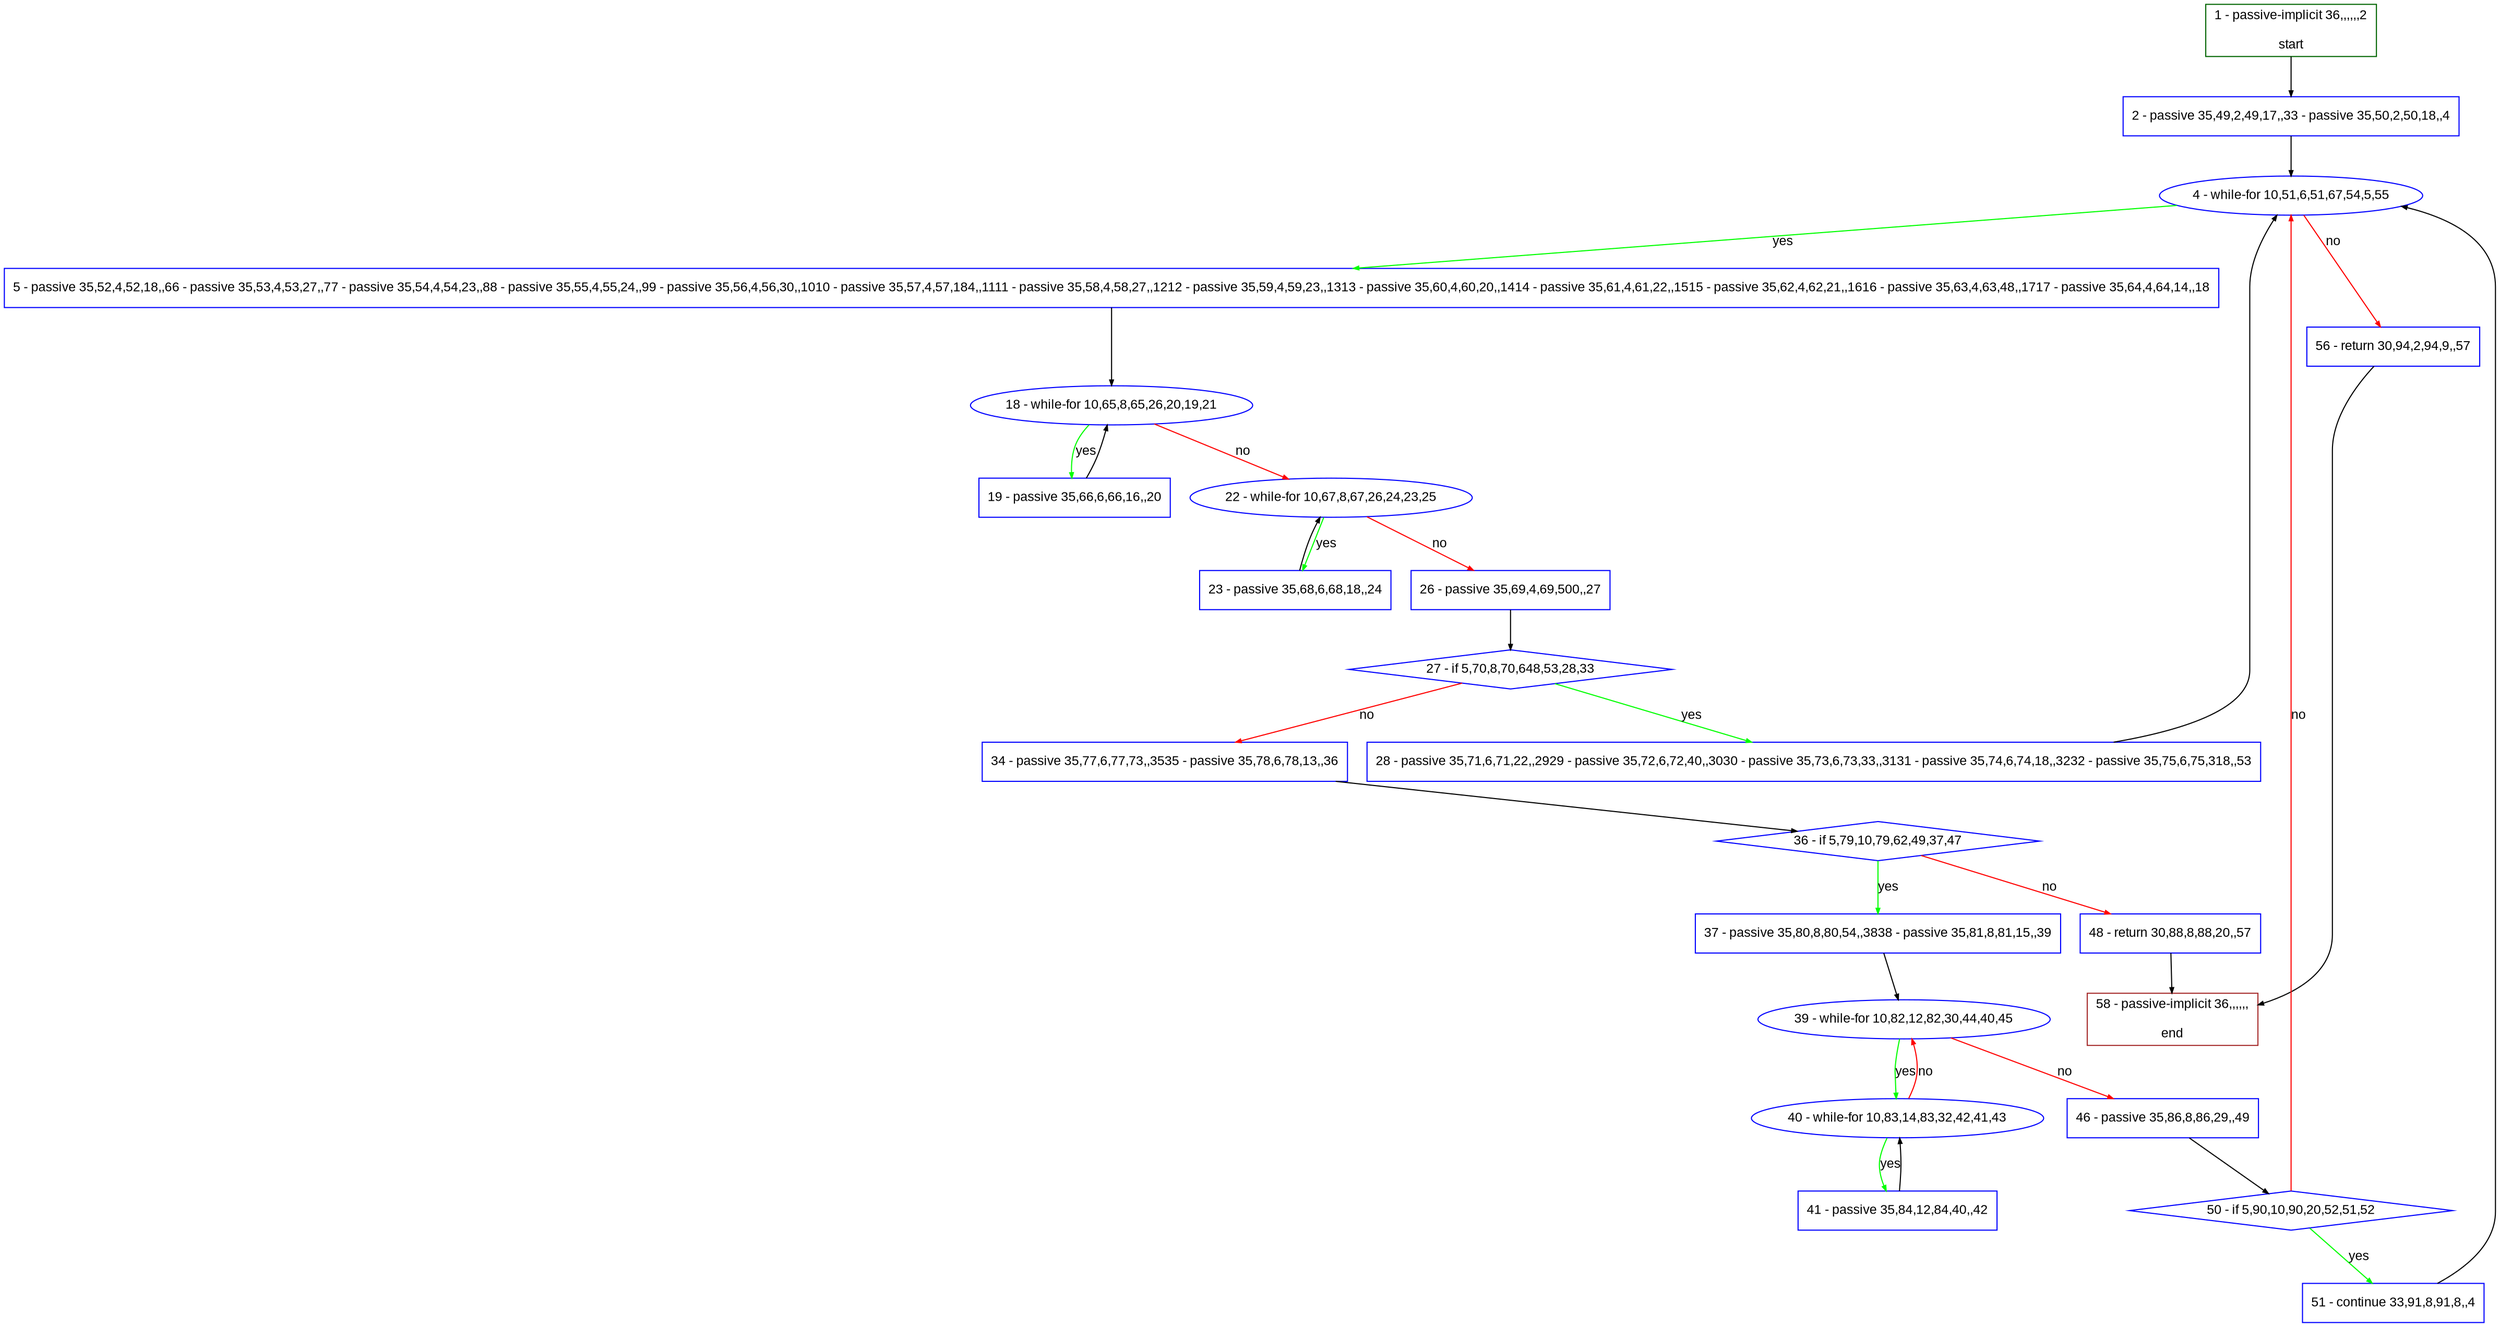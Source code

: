 digraph "" {
  graph [pack="true", label="", fontsize="12", packmode="clust", fontname="Arial", fillcolor="#FFFFCC", bgcolor="white", style="rounded,filled", compound="true"];
  node [node_initialized="no", label="", color="grey", fontsize="12", fillcolor="white", fontname="Arial", style="filled", shape="rectangle", compound="true", fixedsize="false"];
  edge [fontcolor="black", arrowhead="normal", arrowtail="none", arrowsize="0.5", ltail="", label="", color="black", fontsize="12", lhead="", fontname="Arial", dir="forward", compound="true"];
  __N1 [label="2 - passive 35,49,2,49,17,,33 - passive 35,50,2,50,18,,4", color="#0000ff", fillcolor="#ffffff", style="filled", shape="box"];
  __N2 [label="1 - passive-implicit 36,,,,,,2\n\nstart", color="#006400", fillcolor="#ffffff", style="filled", shape="box"];
  __N3 [label="4 - while-for 10,51,6,51,67,54,5,55", color="#0000ff", fillcolor="#ffffff", style="filled", shape="oval"];
  __N4 [label="5 - passive 35,52,4,52,18,,66 - passive 35,53,4,53,27,,77 - passive 35,54,4,54,23,,88 - passive 35,55,4,55,24,,99 - passive 35,56,4,56,30,,1010 - passive 35,57,4,57,184,,1111 - passive 35,58,4,58,27,,1212 - passive 35,59,4,59,23,,1313 - passive 35,60,4,60,20,,1414 - passive 35,61,4,61,22,,1515 - passive 35,62,4,62,21,,1616 - passive 35,63,4,63,48,,1717 - passive 35,64,4,64,14,,18", color="#0000ff", fillcolor="#ffffff", style="filled", shape="box"];
  __N5 [label="56 - return 30,94,2,94,9,,57", color="#0000ff", fillcolor="#ffffff", style="filled", shape="box"];
  __N6 [label="18 - while-for 10,65,8,65,26,20,19,21", color="#0000ff", fillcolor="#ffffff", style="filled", shape="oval"];
  __N7 [label="19 - passive 35,66,6,66,16,,20", color="#0000ff", fillcolor="#ffffff", style="filled", shape="box"];
  __N8 [label="22 - while-for 10,67,8,67,26,24,23,25", color="#0000ff", fillcolor="#ffffff", style="filled", shape="oval"];
  __N9 [label="23 - passive 35,68,6,68,18,,24", color="#0000ff", fillcolor="#ffffff", style="filled", shape="box"];
  __N10 [label="26 - passive 35,69,4,69,500,,27", color="#0000ff", fillcolor="#ffffff", style="filled", shape="box"];
  __N11 [label="27 - if 5,70,8,70,648,53,28,33", color="#0000ff", fillcolor="#ffffff", style="filled", shape="diamond"];
  __N12 [label="28 - passive 35,71,6,71,22,,2929 - passive 35,72,6,72,40,,3030 - passive 35,73,6,73,33,,3131 - passive 35,74,6,74,18,,3232 - passive 35,75,6,75,318,,53", color="#0000ff", fillcolor="#ffffff", style="filled", shape="box"];
  __N13 [label="34 - passive 35,77,6,77,73,,3535 - passive 35,78,6,78,13,,36", color="#0000ff", fillcolor="#ffffff", style="filled", shape="box"];
  __N14 [label="36 - if 5,79,10,79,62,49,37,47", color="#0000ff", fillcolor="#ffffff", style="filled", shape="diamond"];
  __N15 [label="37 - passive 35,80,8,80,54,,3838 - passive 35,81,8,81,15,,39", color="#0000ff", fillcolor="#ffffff", style="filled", shape="box"];
  __N16 [label="48 - return 30,88,8,88,20,,57", color="#0000ff", fillcolor="#ffffff", style="filled", shape="box"];
  __N17 [label="39 - while-for 10,82,12,82,30,44,40,45", color="#0000ff", fillcolor="#ffffff", style="filled", shape="oval"];
  __N18 [label="40 - while-for 10,83,14,83,32,42,41,43", color="#0000ff", fillcolor="#ffffff", style="filled", shape="oval"];
  __N19 [label="46 - passive 35,86,8,86,29,,49", color="#0000ff", fillcolor="#ffffff", style="filled", shape="box"];
  __N20 [label="41 - passive 35,84,12,84,40,,42", color="#0000ff", fillcolor="#ffffff", style="filled", shape="box"];
  __N21 [label="50 - if 5,90,10,90,20,52,51,52", color="#0000ff", fillcolor="#ffffff", style="filled", shape="diamond"];
  __N22 [label="58 - passive-implicit 36,,,,,,\n\nend", color="#a52a2a", fillcolor="#ffffff", style="filled", shape="box"];
  __N23 [label="51 - continue 33,91,8,91,8,,4", color="#0000ff", fillcolor="#ffffff", style="filled", shape="box"];
  __N2 -> __N1 [arrowhead="normal", arrowtail="none", color="#000000", label="", dir="forward"];
  __N1 -> __N3 [arrowhead="normal", arrowtail="none", color="#000000", label="", dir="forward"];
  __N3 -> __N4 [arrowhead="normal", arrowtail="none", color="#00ff00", label="yes", dir="forward"];
  __N3 -> __N5 [arrowhead="normal", arrowtail="none", color="#ff0000", label="no", dir="forward"];
  __N4 -> __N6 [arrowhead="normal", arrowtail="none", color="#000000", label="", dir="forward"];
  __N6 -> __N7 [arrowhead="normal", arrowtail="none", color="#00ff00", label="yes", dir="forward"];
  __N7 -> __N6 [arrowhead="normal", arrowtail="none", color="#000000", label="", dir="forward"];
  __N6 -> __N8 [arrowhead="normal", arrowtail="none", color="#ff0000", label="no", dir="forward"];
  __N8 -> __N9 [arrowhead="normal", arrowtail="none", color="#00ff00", label="yes", dir="forward"];
  __N9 -> __N8 [arrowhead="normal", arrowtail="none", color="#000000", label="", dir="forward"];
  __N8 -> __N10 [arrowhead="normal", arrowtail="none", color="#ff0000", label="no", dir="forward"];
  __N10 -> __N11 [arrowhead="normal", arrowtail="none", color="#000000", label="", dir="forward"];
  __N11 -> __N12 [arrowhead="normal", arrowtail="none", color="#00ff00", label="yes", dir="forward"];
  __N11 -> __N13 [arrowhead="normal", arrowtail="none", color="#ff0000", label="no", dir="forward"];
  __N12 -> __N3 [arrowhead="normal", arrowtail="none", color="#000000", label="", dir="forward"];
  __N13 -> __N14 [arrowhead="normal", arrowtail="none", color="#000000", label="", dir="forward"];
  __N14 -> __N15 [arrowhead="normal", arrowtail="none", color="#00ff00", label="yes", dir="forward"];
  __N14 -> __N16 [arrowhead="normal", arrowtail="none", color="#ff0000", label="no", dir="forward"];
  __N15 -> __N17 [arrowhead="normal", arrowtail="none", color="#000000", label="", dir="forward"];
  __N17 -> __N18 [arrowhead="normal", arrowtail="none", color="#00ff00", label="yes", dir="forward"];
  __N18 -> __N17 [arrowhead="normal", arrowtail="none", color="#ff0000", label="no", dir="forward"];
  __N17 -> __N19 [arrowhead="normal", arrowtail="none", color="#ff0000", label="no", dir="forward"];
  __N18 -> __N20 [arrowhead="normal", arrowtail="none", color="#00ff00", label="yes", dir="forward"];
  __N20 -> __N18 [arrowhead="normal", arrowtail="none", color="#000000", label="", dir="forward"];
  __N19 -> __N21 [arrowhead="normal", arrowtail="none", color="#000000", label="", dir="forward"];
  __N16 -> __N22 [arrowhead="normal", arrowtail="none", color="#000000", label="", dir="forward"];
  __N21 -> __N3 [arrowhead="normal", arrowtail="none", color="#ff0000", label="no", dir="forward"];
  __N21 -> __N23 [arrowhead="normal", arrowtail="none", color="#00ff00", label="yes", dir="forward"];
  __N23 -> __N3 [arrowhead="normal", arrowtail="none", color="#000000", label="", dir="forward"];
  __N5 -> __N22 [arrowhead="normal", arrowtail="none", color="#000000", label="", dir="forward"];
}

